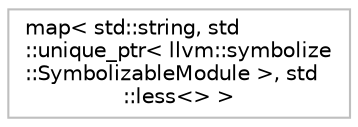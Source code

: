 digraph "Graphical Class Hierarchy"
{
 // LATEX_PDF_SIZE
  bgcolor="transparent";
  edge [fontname="Helvetica",fontsize="10",labelfontname="Helvetica",labelfontsize="10"];
  node [fontname="Helvetica",fontsize="10",shape=record];
  rankdir="LR";
  Node0 [label="map\< std::string, std\l::unique_ptr\< llvm::symbolize\l::SymbolizableModule \>, std\l::less\<\> \>",height=0.2,width=0.4,color="grey75",tooltip=" "];
}
